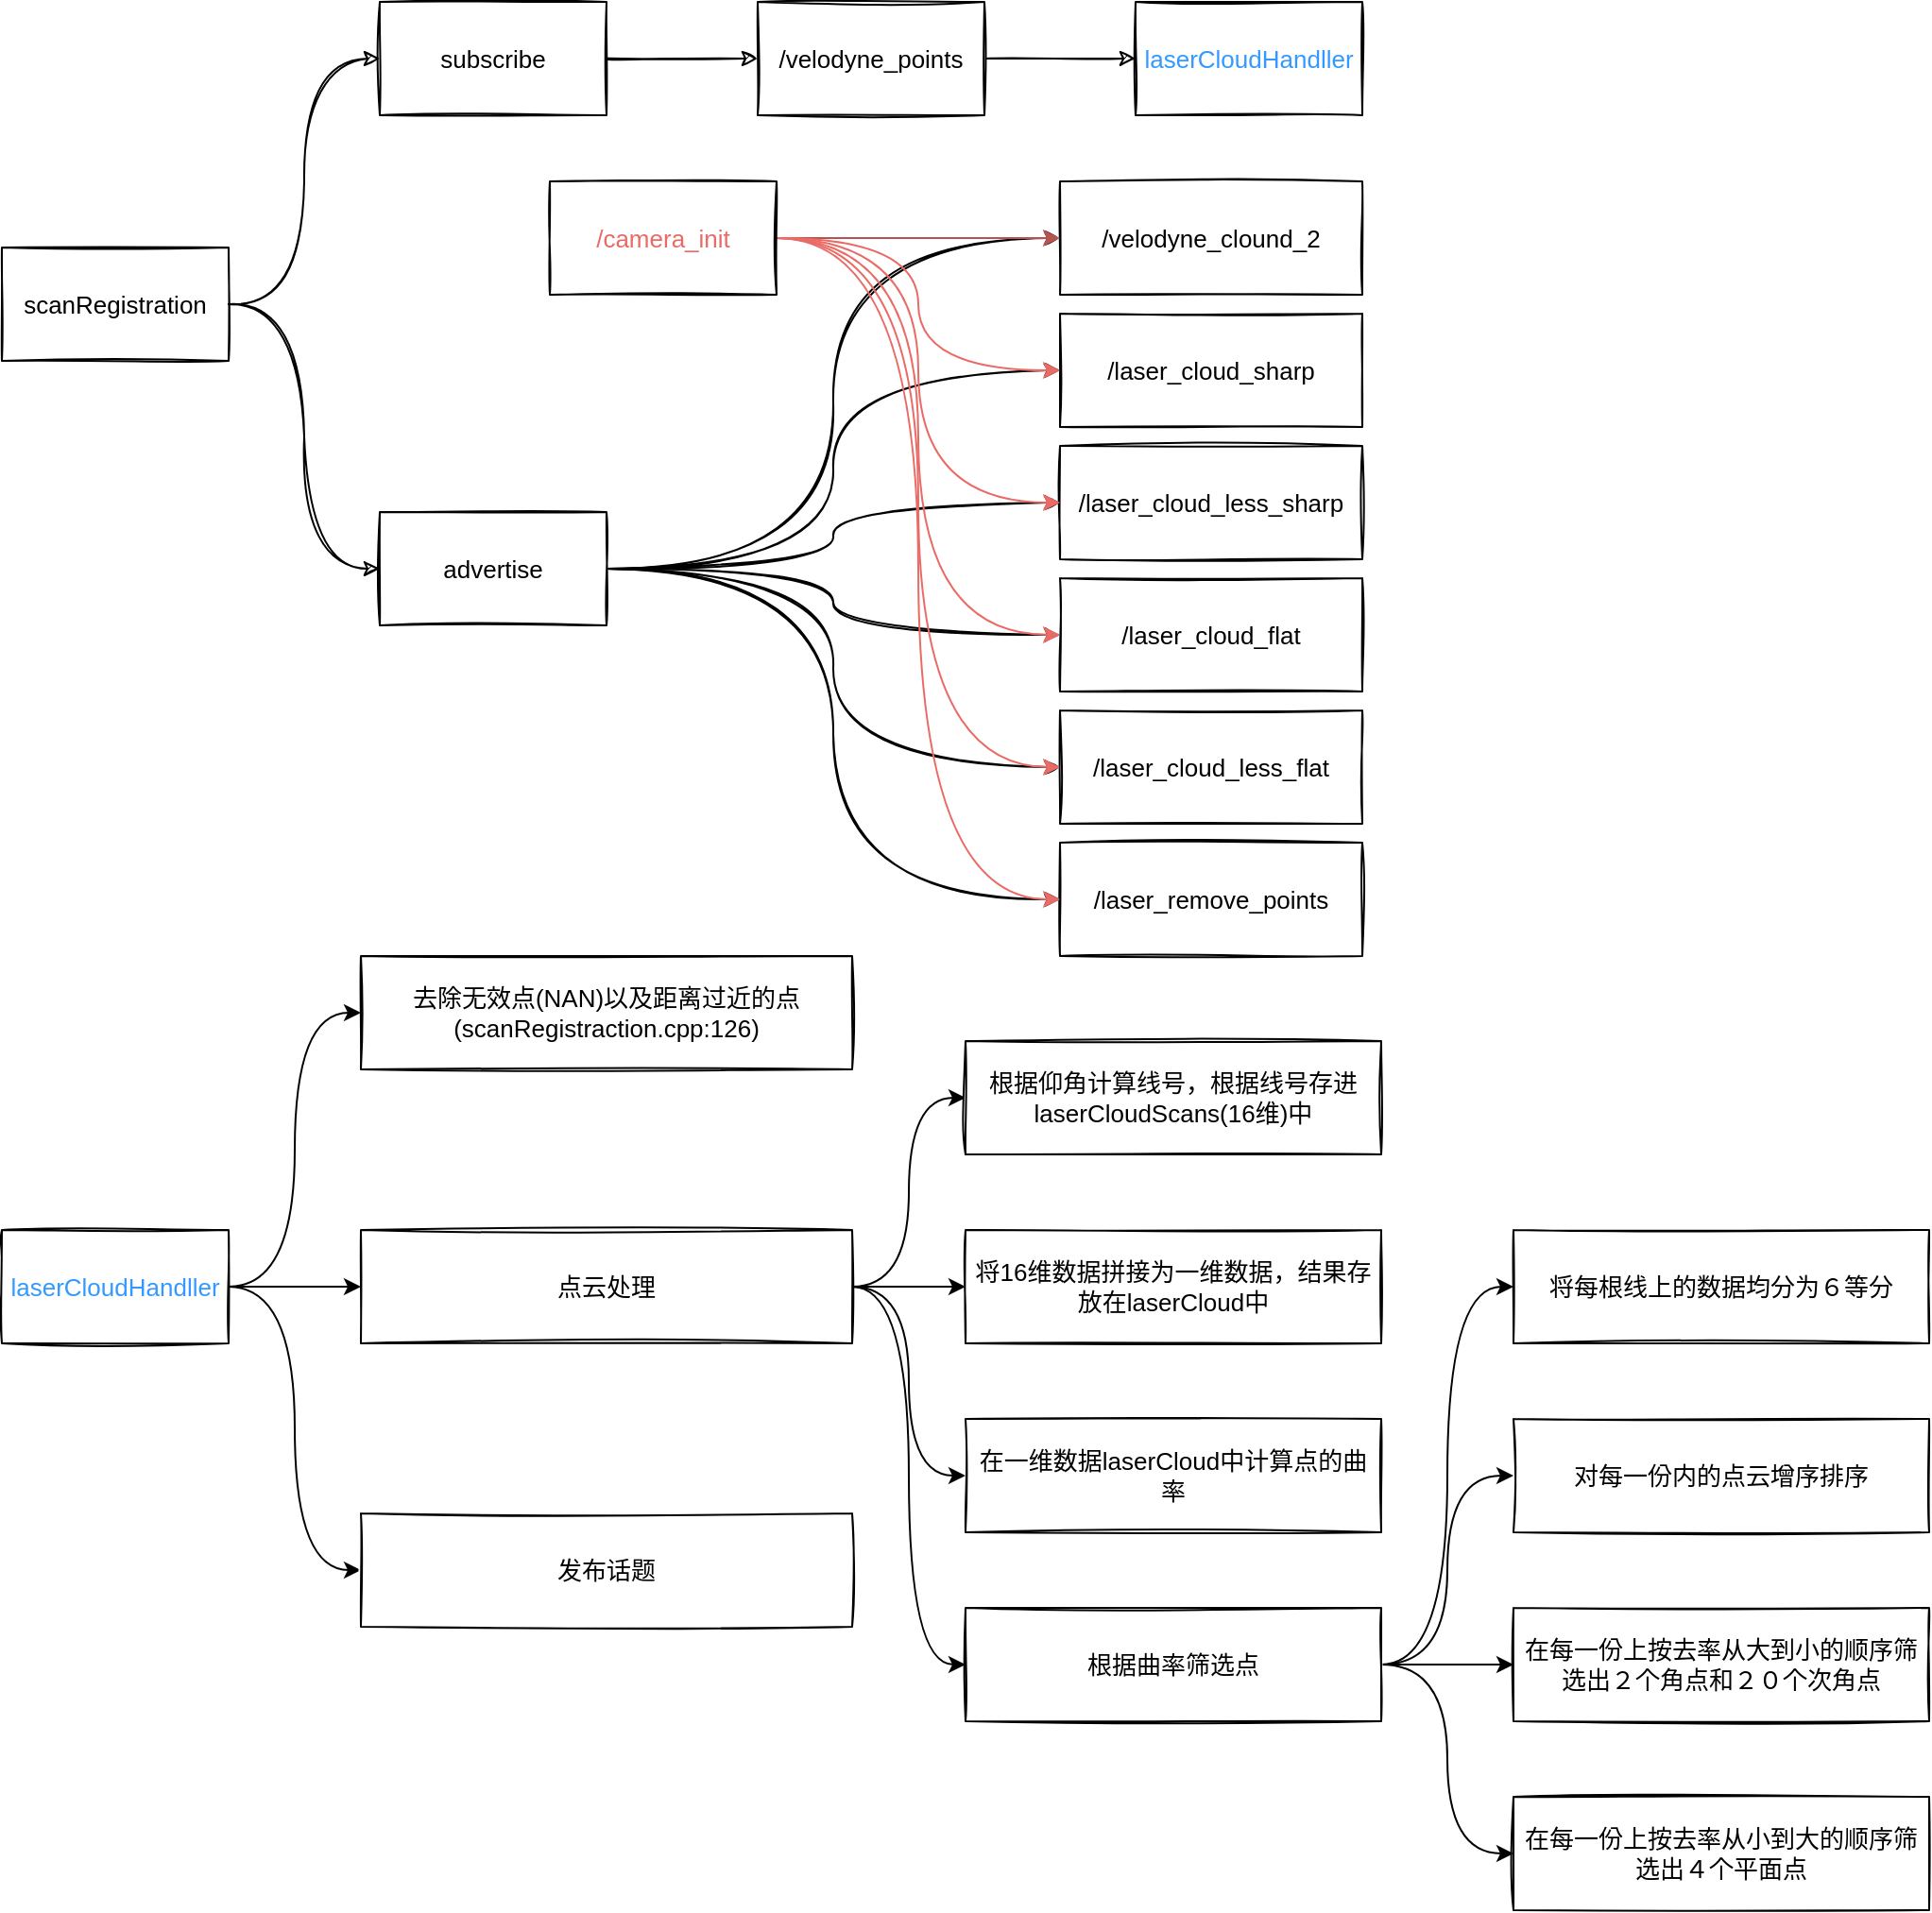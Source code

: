 <mxfile version="17.4.0" type="github">
  <diagram id="PKeqfnqakoSn-dvSIa7h" name="Page-1">
    <mxGraphModel dx="1350" dy="793" grid="1" gridSize="10" guides="1" tooltips="1" connect="1" arrows="1" fold="1" page="1" pageScale="1" pageWidth="827" pageHeight="1169" math="0" shadow="0">
      <root>
        <mxCell id="0" />
        <mxCell id="1" parent="0" />
        <mxCell id="Jbxziv27JbcRm0JtDk8l-17" style="edgeStyle=orthogonalEdgeStyle;curved=1;sketch=1;orthogonalLoop=1;jettySize=auto;html=1;entryX=0;entryY=0.5;entryDx=0;entryDy=0;fontSize=13;fontColor=#3399FF;" parent="1" source="Jbxziv27JbcRm0JtDk8l-1" target="Jbxziv27JbcRm0JtDk8l-2" edge="1">
          <mxGeometry relative="1" as="geometry" />
        </mxCell>
        <mxCell id="Jbxziv27JbcRm0JtDk8l-21" style="edgeStyle=orthogonalEdgeStyle;curved=1;sketch=1;orthogonalLoop=1;jettySize=auto;html=1;entryX=0;entryY=0.5;entryDx=0;entryDy=0;fontSize=13;fontColor=#3399FF;" parent="1" source="Jbxziv27JbcRm0JtDk8l-1" target="Jbxziv27JbcRm0JtDk8l-5" edge="1">
          <mxGeometry relative="1" as="geometry" />
        </mxCell>
        <mxCell id="Jbxziv27JbcRm0JtDk8l-1" value="&lt;div style=&quot;font-size: 13px;&quot;&gt;scanRegistration&lt;/div&gt;" style="rounded=0;whiteSpace=wrap;html=1;sketch=1;fontSize=13;" parent="1" vertex="1">
          <mxGeometry x="40" y="300" width="120" height="60" as="geometry" />
        </mxCell>
        <mxCell id="Jbxziv27JbcRm0JtDk8l-10" style="edgeStyle=orthogonalEdgeStyle;curved=1;sketch=1;orthogonalLoop=1;jettySize=auto;html=1;entryX=0;entryY=0.5;entryDx=0;entryDy=0;fontSize=13;" parent="1" source="Jbxziv27JbcRm0JtDk8l-2" target="Jbxziv27JbcRm0JtDk8l-9" edge="1">
          <mxGeometry relative="1" as="geometry" />
        </mxCell>
        <mxCell id="Jbxziv27JbcRm0JtDk8l-2" value="subscribe" style="rounded=0;whiteSpace=wrap;html=1;sketch=1;fontSize=13;" parent="1" vertex="1">
          <mxGeometry x="240" y="170" width="120" height="60" as="geometry" />
        </mxCell>
        <mxCell id="Jbxziv27JbcRm0JtDk8l-14" style="edgeStyle=orthogonalEdgeStyle;curved=1;sketch=1;orthogonalLoop=1;jettySize=auto;html=1;entryX=0;entryY=0.5;entryDx=0;entryDy=0;fontSize=13;fontColor=#3399FF;" parent="1" source="Jbxziv27JbcRm0JtDk8l-5" target="Jbxziv27JbcRm0JtDk8l-13" edge="1">
          <mxGeometry relative="1" as="geometry" />
        </mxCell>
        <mxCell id="Jbxziv27JbcRm0JtDk8l-16" style="edgeStyle=orthogonalEdgeStyle;curved=1;sketch=1;orthogonalLoop=1;jettySize=auto;html=1;entryX=0;entryY=0.5;entryDx=0;entryDy=0;fontSize=13;fontColor=#3399FF;" parent="1" source="Jbxziv27JbcRm0JtDk8l-5" target="Jbxziv27JbcRm0JtDk8l-15" edge="1">
          <mxGeometry relative="1" as="geometry" />
        </mxCell>
        <mxCell id="Jbxziv27JbcRm0JtDk8l-22" style="edgeStyle=orthogonalEdgeStyle;curved=1;sketch=1;orthogonalLoop=1;jettySize=auto;html=1;entryX=0;entryY=0.5;entryDx=0;entryDy=0;fontSize=13;fontColor=#3399FF;" parent="1" source="Jbxziv27JbcRm0JtDk8l-5" target="Jbxziv27JbcRm0JtDk8l-18" edge="1">
          <mxGeometry relative="1" as="geometry" />
        </mxCell>
        <mxCell id="Jbxziv27JbcRm0JtDk8l-26" style="edgeStyle=orthogonalEdgeStyle;curved=1;sketch=1;orthogonalLoop=1;jettySize=auto;html=1;entryX=0;entryY=0.5;entryDx=0;entryDy=0;fontSize=13;fontColor=#3399FF;" parent="1" source="Jbxziv27JbcRm0JtDk8l-5" target="Jbxziv27JbcRm0JtDk8l-23" edge="1">
          <mxGeometry relative="1" as="geometry" />
        </mxCell>
        <mxCell id="Jbxziv27JbcRm0JtDk8l-27" style="edgeStyle=orthogonalEdgeStyle;curved=1;sketch=1;orthogonalLoop=1;jettySize=auto;html=1;entryX=0;entryY=0.5;entryDx=0;entryDy=0;fontSize=13;fontColor=#3399FF;" parent="1" source="Jbxziv27JbcRm0JtDk8l-5" target="Jbxziv27JbcRm0JtDk8l-24" edge="1">
          <mxGeometry relative="1" as="geometry" />
        </mxCell>
        <mxCell id="Jbxziv27JbcRm0JtDk8l-28" style="edgeStyle=orthogonalEdgeStyle;curved=1;sketch=1;orthogonalLoop=1;jettySize=auto;html=1;entryX=0;entryY=0.5;entryDx=0;entryDy=0;fontSize=13;fontColor=#3399FF;" parent="1" source="Jbxziv27JbcRm0JtDk8l-5" target="Jbxziv27JbcRm0JtDk8l-25" edge="1">
          <mxGeometry relative="1" as="geometry" />
        </mxCell>
        <mxCell id="Jbxziv27JbcRm0JtDk8l-5" value="advertise" style="rounded=0;whiteSpace=wrap;html=1;sketch=1;fontSize=13;" parent="1" vertex="1">
          <mxGeometry x="240" y="440" width="120" height="60" as="geometry" />
        </mxCell>
        <mxCell id="Jbxziv27JbcRm0JtDk8l-11" style="edgeStyle=orthogonalEdgeStyle;curved=1;sketch=1;orthogonalLoop=1;jettySize=auto;html=1;fontSize=13;" parent="1" source="Jbxziv27JbcRm0JtDk8l-9" edge="1">
          <mxGeometry relative="1" as="geometry">
            <mxPoint x="640" y="200" as="targetPoint" />
          </mxGeometry>
        </mxCell>
        <mxCell id="Jbxziv27JbcRm0JtDk8l-9" value="/velodyne_points" style="rounded=0;whiteSpace=wrap;html=1;sketch=1;fontSize=13;" parent="1" vertex="1">
          <mxGeometry x="440" y="170" width="120" height="60" as="geometry" />
        </mxCell>
        <mxCell id="Jbxziv27JbcRm0JtDk8l-12" value="laserCloudHandller" style="rounded=0;whiteSpace=wrap;html=1;sketch=1;fontSize=13;fontColor=#3399FF;" parent="1" vertex="1">
          <mxGeometry x="640" y="170" width="120" height="60" as="geometry" />
        </mxCell>
        <mxCell id="Jbxziv27JbcRm0JtDk8l-13" value="/velodyne_clound_2" style="rounded=0;whiteSpace=wrap;html=1;sketch=1;fontSize=13;" parent="1" vertex="1">
          <mxGeometry x="600" y="265" width="160" height="60" as="geometry" />
        </mxCell>
        <mxCell id="Jbxziv27JbcRm0JtDk8l-15" value="/laser_cloud_sharp" style="rounded=0;whiteSpace=wrap;html=1;sketch=1;fontSize=13;" parent="1" vertex="1">
          <mxGeometry x="600" y="335" width="160" height="60" as="geometry" />
        </mxCell>
        <mxCell id="Jbxziv27JbcRm0JtDk8l-18" value="/laser_cloud_less_sharp" style="rounded=0;whiteSpace=wrap;html=1;sketch=1;fontSize=13;" parent="1" vertex="1">
          <mxGeometry x="600" y="405" width="160" height="60" as="geometry" />
        </mxCell>
        <mxCell id="Jbxziv27JbcRm0JtDk8l-23" value="/laser_cloud_flat" style="rounded=0;whiteSpace=wrap;html=1;sketch=1;fontSize=13;" parent="1" vertex="1">
          <mxGeometry x="600" y="475" width="160" height="60" as="geometry" />
        </mxCell>
        <mxCell id="Jbxziv27JbcRm0JtDk8l-24" value="/laser_cloud_less_flat" style="rounded=0;whiteSpace=wrap;html=1;sketch=1;fontSize=13;" parent="1" vertex="1">
          <mxGeometry x="600" y="545" width="160" height="60" as="geometry" />
        </mxCell>
        <mxCell id="Jbxziv27JbcRm0JtDk8l-25" value="/laser_remove_points" style="rounded=0;whiteSpace=wrap;html=1;sketch=1;fontSize=13;" parent="1" vertex="1">
          <mxGeometry x="600" y="615" width="160" height="60" as="geometry" />
        </mxCell>
        <mxCell id="GhelA_jYTZPkLx0FiXOg-9" style="edgeStyle=orthogonalEdgeStyle;orthogonalLoop=1;jettySize=auto;html=1;entryX=0;entryY=0.5;entryDx=0;entryDy=0;curved=1;" edge="1" parent="1" source="GhelA_jYTZPkLx0FiXOg-1" target="GhelA_jYTZPkLx0FiXOg-2">
          <mxGeometry relative="1" as="geometry" />
        </mxCell>
        <mxCell id="GhelA_jYTZPkLx0FiXOg-10" style="edgeStyle=orthogonalEdgeStyle;curved=1;orthogonalLoop=1;jettySize=auto;html=1;entryX=0;entryY=0.5;entryDx=0;entryDy=0;" edge="1" parent="1" source="GhelA_jYTZPkLx0FiXOg-1" target="GhelA_jYTZPkLx0FiXOg-3">
          <mxGeometry relative="1" as="geometry" />
        </mxCell>
        <mxCell id="GhelA_jYTZPkLx0FiXOg-27" style="edgeStyle=orthogonalEdgeStyle;curved=1;orthogonalLoop=1;jettySize=auto;html=1;entryX=0;entryY=0.5;entryDx=0;entryDy=0;" edge="1" parent="1" source="GhelA_jYTZPkLx0FiXOg-1" target="GhelA_jYTZPkLx0FiXOg-26">
          <mxGeometry relative="1" as="geometry" />
        </mxCell>
        <mxCell id="GhelA_jYTZPkLx0FiXOg-1" value="laserCloudHandller" style="rounded=0;whiteSpace=wrap;html=1;sketch=1;fontSize=13;fontColor=#3399FF;" vertex="1" parent="1">
          <mxGeometry x="40" y="820" width="120" height="60" as="geometry" />
        </mxCell>
        <mxCell id="GhelA_jYTZPkLx0FiXOg-2" value="去除无效点(NAN)以及距离过近的点(scanRegistraction.cpp:126)" style="rounded=0;whiteSpace=wrap;html=1;sketch=1;fontSize=13;" vertex="1" parent="1">
          <mxGeometry x="230" y="675" width="260" height="60" as="geometry" />
        </mxCell>
        <mxCell id="GhelA_jYTZPkLx0FiXOg-11" style="edgeStyle=orthogonalEdgeStyle;curved=1;orthogonalLoop=1;jettySize=auto;html=1;entryX=0;entryY=0.5;entryDx=0;entryDy=0;" edge="1" parent="1" source="GhelA_jYTZPkLx0FiXOg-3" target="GhelA_jYTZPkLx0FiXOg-4">
          <mxGeometry relative="1" as="geometry" />
        </mxCell>
        <mxCell id="GhelA_jYTZPkLx0FiXOg-12" style="edgeStyle=orthogonalEdgeStyle;curved=1;orthogonalLoop=1;jettySize=auto;html=1;entryX=0;entryY=0.5;entryDx=0;entryDy=0;" edge="1" parent="1" source="GhelA_jYTZPkLx0FiXOg-3" target="GhelA_jYTZPkLx0FiXOg-5">
          <mxGeometry relative="1" as="geometry" />
        </mxCell>
        <mxCell id="GhelA_jYTZPkLx0FiXOg-13" style="edgeStyle=orthogonalEdgeStyle;curved=1;orthogonalLoop=1;jettySize=auto;html=1;entryX=0;entryY=0.5;entryDx=0;entryDy=0;" edge="1" parent="1" source="GhelA_jYTZPkLx0FiXOg-3" target="GhelA_jYTZPkLx0FiXOg-6">
          <mxGeometry relative="1" as="geometry" />
        </mxCell>
        <mxCell id="GhelA_jYTZPkLx0FiXOg-14" style="edgeStyle=orthogonalEdgeStyle;curved=1;orthogonalLoop=1;jettySize=auto;html=1;entryX=0;entryY=0.5;entryDx=0;entryDy=0;" edge="1" parent="1" source="GhelA_jYTZPkLx0FiXOg-3" target="GhelA_jYTZPkLx0FiXOg-7">
          <mxGeometry relative="1" as="geometry">
            <Array as="points">
              <mxPoint x="520" y="850" />
              <mxPoint x="520" y="1050" />
            </Array>
          </mxGeometry>
        </mxCell>
        <mxCell id="GhelA_jYTZPkLx0FiXOg-3" value="点云处理" style="rounded=0;whiteSpace=wrap;html=1;sketch=1;fontSize=13;" vertex="1" parent="1">
          <mxGeometry x="230" y="820" width="260" height="60" as="geometry" />
        </mxCell>
        <mxCell id="GhelA_jYTZPkLx0FiXOg-4" value="&lt;div&gt;根据仰角计算线号，根据线号存进&lt;/div&gt;&lt;div&gt;laserCloudScans(16维)中&lt;/div&gt;" style="rounded=0;whiteSpace=wrap;html=1;sketch=1;fontSize=13;" vertex="1" parent="1">
          <mxGeometry x="550" y="720" width="220" height="60" as="geometry" />
        </mxCell>
        <mxCell id="GhelA_jYTZPkLx0FiXOg-5" value="将16维数据拼接为一维数据，结果存放在laserCloud中" style="rounded=0;whiteSpace=wrap;html=1;sketch=1;fontSize=13;" vertex="1" parent="1">
          <mxGeometry x="550" y="820" width="220" height="60" as="geometry" />
        </mxCell>
        <mxCell id="GhelA_jYTZPkLx0FiXOg-6" value="在一维数据laserCloud中计算点的曲率" style="rounded=0;whiteSpace=wrap;html=1;sketch=1;fontSize=13;" vertex="1" parent="1">
          <mxGeometry x="550" y="920" width="220" height="60" as="geometry" />
        </mxCell>
        <mxCell id="GhelA_jYTZPkLx0FiXOg-22" style="edgeStyle=orthogonalEdgeStyle;curved=1;orthogonalLoop=1;jettySize=auto;html=1;entryX=0;entryY=0.5;entryDx=0;entryDy=0;" edge="1" parent="1" source="GhelA_jYTZPkLx0FiXOg-7" target="GhelA_jYTZPkLx0FiXOg-8">
          <mxGeometry relative="1" as="geometry" />
        </mxCell>
        <mxCell id="GhelA_jYTZPkLx0FiXOg-23" style="edgeStyle=orthogonalEdgeStyle;curved=1;orthogonalLoop=1;jettySize=auto;html=1;entryX=0;entryY=0.5;entryDx=0;entryDy=0;" edge="1" parent="1" source="GhelA_jYTZPkLx0FiXOg-7" target="GhelA_jYTZPkLx0FiXOg-17">
          <mxGeometry relative="1" as="geometry" />
        </mxCell>
        <mxCell id="GhelA_jYTZPkLx0FiXOg-24" style="edgeStyle=orthogonalEdgeStyle;curved=1;orthogonalLoop=1;jettySize=auto;html=1;entryX=0;entryY=0.5;entryDx=0;entryDy=0;" edge="1" parent="1" source="GhelA_jYTZPkLx0FiXOg-7" target="GhelA_jYTZPkLx0FiXOg-15">
          <mxGeometry relative="1" as="geometry" />
        </mxCell>
        <mxCell id="GhelA_jYTZPkLx0FiXOg-25" style="edgeStyle=orthogonalEdgeStyle;curved=1;orthogonalLoop=1;jettySize=auto;html=1;entryX=0;entryY=0.5;entryDx=0;entryDy=0;" edge="1" parent="1" source="GhelA_jYTZPkLx0FiXOg-7" target="GhelA_jYTZPkLx0FiXOg-16">
          <mxGeometry relative="1" as="geometry" />
        </mxCell>
        <mxCell id="GhelA_jYTZPkLx0FiXOg-7" value="根据曲率筛选点" style="rounded=0;whiteSpace=wrap;html=1;sketch=1;fontSize=13;" vertex="1" parent="1">
          <mxGeometry x="550" y="1020" width="220" height="60" as="geometry" />
        </mxCell>
        <mxCell id="GhelA_jYTZPkLx0FiXOg-8" value="将每根线上的数据均分为６等分" style="rounded=0;whiteSpace=wrap;html=1;sketch=1;fontSize=13;" vertex="1" parent="1">
          <mxGeometry x="840" y="820" width="220" height="60" as="geometry" />
        </mxCell>
        <mxCell id="GhelA_jYTZPkLx0FiXOg-15" value="在每一份上按去率从大到小的顺序筛选出２个角点和２０个次角点" style="rounded=0;whiteSpace=wrap;html=1;sketch=1;fontSize=13;" vertex="1" parent="1">
          <mxGeometry x="840" y="1020" width="220" height="60" as="geometry" />
        </mxCell>
        <mxCell id="GhelA_jYTZPkLx0FiXOg-16" value="在每一份上按去率从小到大的顺序筛选出４个平面点" style="rounded=0;whiteSpace=wrap;html=1;sketch=1;fontSize=13;" vertex="1" parent="1">
          <mxGeometry x="840" y="1120" width="220" height="60" as="geometry" />
        </mxCell>
        <mxCell id="GhelA_jYTZPkLx0FiXOg-17" value="对每一份内的点云增序排序" style="rounded=0;whiteSpace=wrap;html=1;sketch=1;fontSize=13;" vertex="1" parent="1">
          <mxGeometry x="840" y="920" width="220" height="60" as="geometry" />
        </mxCell>
        <mxCell id="GhelA_jYTZPkLx0FiXOg-26" value="发布话题" style="rounded=0;whiteSpace=wrap;html=1;sketch=1;fontSize=13;" vertex="1" parent="1">
          <mxGeometry x="230" y="970" width="260" height="60" as="geometry" />
        </mxCell>
        <mxCell id="GhelA_jYTZPkLx0FiXOg-29" style="edgeStyle=orthogonalEdgeStyle;curved=1;orthogonalLoop=1;jettySize=auto;html=1;entryX=0;entryY=0.5;entryDx=0;entryDy=0;fontColor=#EA6B66;strokeColor=#b85450;fillColor=#f8cecc;" edge="1" parent="1" source="GhelA_jYTZPkLx0FiXOg-28" target="Jbxziv27JbcRm0JtDk8l-13">
          <mxGeometry relative="1" as="geometry" />
        </mxCell>
        <mxCell id="GhelA_jYTZPkLx0FiXOg-30" style="edgeStyle=orthogonalEdgeStyle;curved=1;orthogonalLoop=1;jettySize=auto;html=1;entryX=0;entryY=0.5;entryDx=0;entryDy=0;fontColor=#EA6B66;strokeColor=#EA6B66;" edge="1" parent="1" source="GhelA_jYTZPkLx0FiXOg-28" target="Jbxziv27JbcRm0JtDk8l-15">
          <mxGeometry relative="1" as="geometry" />
        </mxCell>
        <mxCell id="GhelA_jYTZPkLx0FiXOg-31" style="edgeStyle=orthogonalEdgeStyle;curved=1;orthogonalLoop=1;jettySize=auto;html=1;entryX=0;entryY=0.5;entryDx=0;entryDy=0;fontColor=#EA6B66;strokeColor=#EA6B66;" edge="1" parent="1" source="GhelA_jYTZPkLx0FiXOg-28" target="Jbxziv27JbcRm0JtDk8l-18">
          <mxGeometry relative="1" as="geometry" />
        </mxCell>
        <mxCell id="GhelA_jYTZPkLx0FiXOg-32" style="edgeStyle=orthogonalEdgeStyle;curved=1;orthogonalLoop=1;jettySize=auto;html=1;entryX=0;entryY=0.5;entryDx=0;entryDy=0;fontColor=#EA6B66;strokeColor=#EA6B66;" edge="1" parent="1" source="GhelA_jYTZPkLx0FiXOg-28" target="Jbxziv27JbcRm0JtDk8l-23">
          <mxGeometry relative="1" as="geometry" />
        </mxCell>
        <mxCell id="GhelA_jYTZPkLx0FiXOg-33" style="edgeStyle=orthogonalEdgeStyle;curved=1;orthogonalLoop=1;jettySize=auto;html=1;entryX=0;entryY=0.5;entryDx=0;entryDy=0;fontColor=#EA6B66;strokeColor=#EA6B66;" edge="1" parent="1" source="GhelA_jYTZPkLx0FiXOg-28" target="Jbxziv27JbcRm0JtDk8l-24">
          <mxGeometry relative="1" as="geometry" />
        </mxCell>
        <mxCell id="GhelA_jYTZPkLx0FiXOg-34" style="edgeStyle=orthogonalEdgeStyle;curved=1;orthogonalLoop=1;jettySize=auto;html=1;entryX=0;entryY=0.5;entryDx=0;entryDy=0;fontColor=#EA6B66;strokeColor=#EA6B66;" edge="1" parent="1" source="GhelA_jYTZPkLx0FiXOg-28" target="Jbxziv27JbcRm0JtDk8l-25">
          <mxGeometry relative="1" as="geometry" />
        </mxCell>
        <mxCell id="GhelA_jYTZPkLx0FiXOg-28" value="&lt;font color=&quot;#EA6B66&quot;&gt;/camera_init&lt;/font&gt;" style="rounded=0;whiteSpace=wrap;html=1;sketch=1;fontSize=13;" vertex="1" parent="1">
          <mxGeometry x="330" y="265" width="120" height="60" as="geometry" />
        </mxCell>
      </root>
    </mxGraphModel>
  </diagram>
</mxfile>
